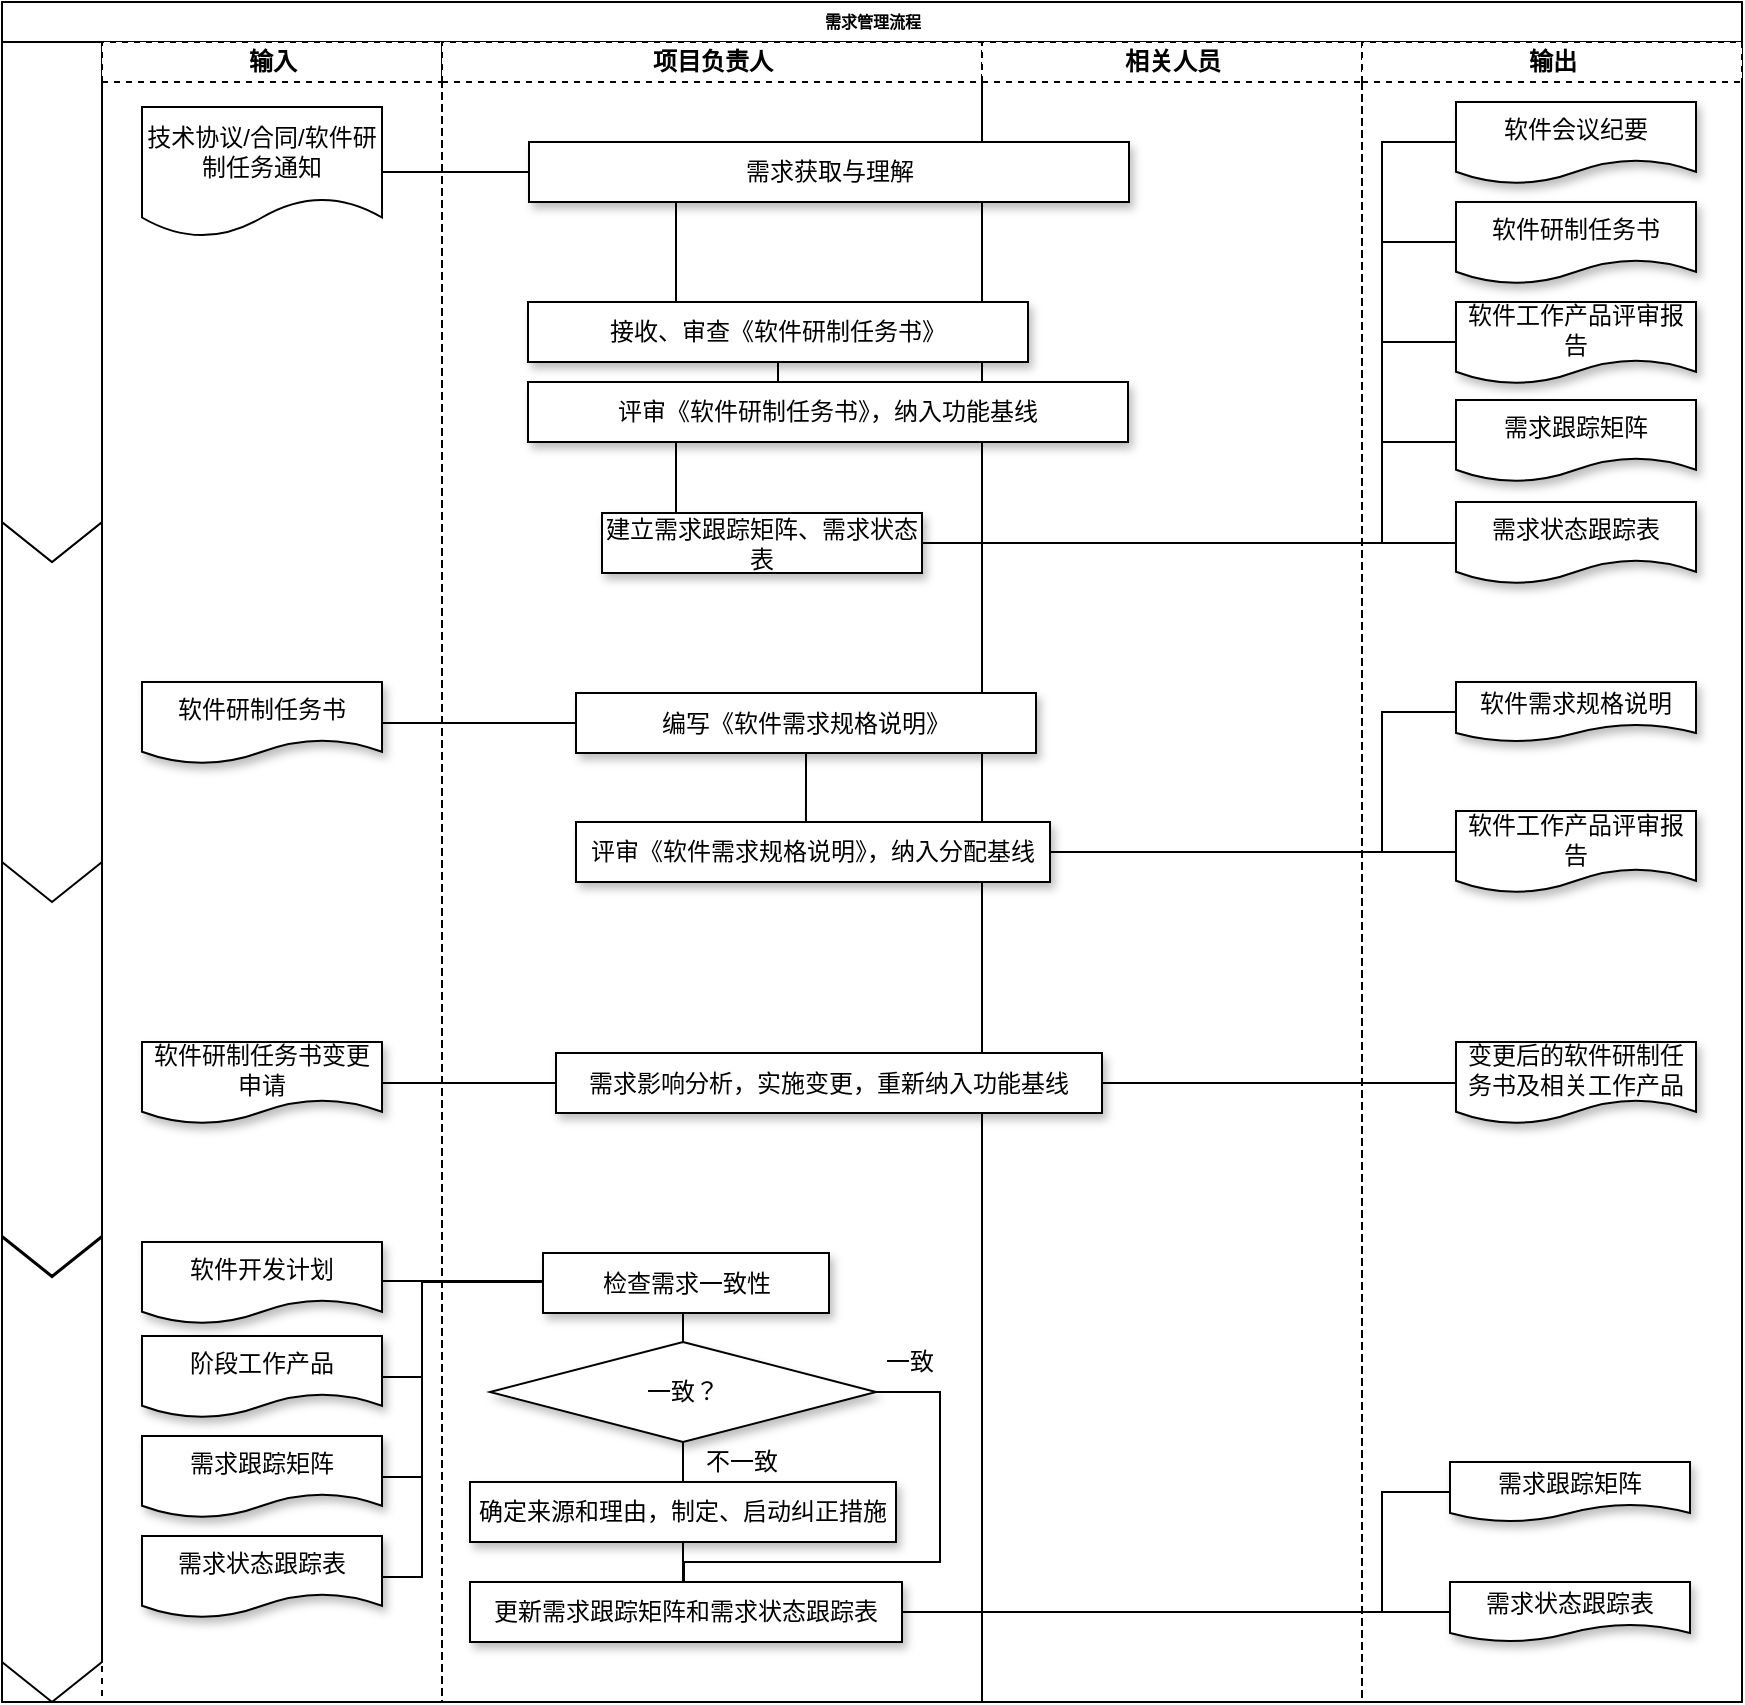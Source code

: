 <mxfile version="14.1.2" type="github">
  <diagram id="BIFD0itbEsLKPEQYxmJw" name="Page-1">
    <mxGraphModel dx="1117" dy="641" grid="1" gridSize="10" guides="1" tooltips="1" connect="1" arrows="1" fold="1" page="1" pageScale="1" pageWidth="827" pageHeight="1169" math="0" shadow="0">
      <root>
        <mxCell id="0" />
        <mxCell id="1" parent="0" />
        <mxCell id="5naSUm5lGmLeOfdFWZ7L-22" value="需求管理流程" style="swimlane;html=1;childLayout=stackLayout;startSize=20;rounded=0;shadow=0;labelBackgroundColor=none;strokeWidth=1;fontFamily=Verdana;fontSize=8;align=center;" parent="1" vertex="1">
          <mxGeometry width="870" height="850" as="geometry">
            <mxRectangle x="20" y="940" width="60" height="20" as="alternateBounds" />
          </mxGeometry>
        </mxCell>
        <mxCell id="1lWDXWaLe5CV8tnP0nUf-1" value="" style="group" vertex="1" connectable="0" parent="5naSUm5lGmLeOfdFWZ7L-22">
          <mxGeometry y="20" width="50" height="830" as="geometry" />
        </mxCell>
        <mxCell id="1lWDXWaLe5CV8tnP0nUf-2" value="" style="shape=step;perimeter=stepPerimeter;whiteSpace=wrap;html=1;fixedSize=1;size=20;direction=south;" vertex="1" parent="1lWDXWaLe5CV8tnP0nUf-1">
          <mxGeometry y="597.59" width="50" height="232.41" as="geometry" />
        </mxCell>
        <mxCell id="1lWDXWaLe5CV8tnP0nUf-3" value="" style="shape=step;perimeter=stepPerimeter;whiteSpace=wrap;html=1;fixedSize=1;size=20;direction=south;" vertex="1" parent="1lWDXWaLe5CV8tnP0nUf-1">
          <mxGeometry y="400" width="50" height="216.87" as="geometry" />
        </mxCell>
        <mxCell id="1lWDXWaLe5CV8tnP0nUf-4" value="" style="shape=step;perimeter=stepPerimeter;whiteSpace=wrap;html=1;fixedSize=1;size=20;direction=south;" vertex="1" parent="1lWDXWaLe5CV8tnP0nUf-1">
          <mxGeometry y="240" width="50" height="190" as="geometry" />
        </mxCell>
        <mxCell id="1lWDXWaLe5CV8tnP0nUf-5" value="" style="shape=offPageConnector;whiteSpace=wrap;html=1;size=0.077;" vertex="1" parent="1lWDXWaLe5CV8tnP0nUf-1">
          <mxGeometry width="50" height="260" as="geometry" />
        </mxCell>
        <mxCell id="5naSUm5lGmLeOfdFWZ7L-23" value="输入" style="swimlane;html=1;startSize=20;dashed=1;" parent="5naSUm5lGmLeOfdFWZ7L-22" vertex="1">
          <mxGeometry x="50" y="20" width="170" height="830" as="geometry" />
        </mxCell>
        <mxCell id="5naSUm5lGmLeOfdFWZ7L-68" value="技术协议/合同/软件研制任务通知" style="shape=document;whiteSpace=wrap;html=1;boundedLbl=1;fontSize=12;" parent="5naSUm5lGmLeOfdFWZ7L-23" vertex="1">
          <mxGeometry x="20" y="32.5" width="120" height="65" as="geometry" />
        </mxCell>
        <mxCell id="5naSUm5lGmLeOfdFWZ7L-151" value="软件研制任务书" style="shape=document;whiteSpace=wrap;html=1;boundedLbl=1;shadow=1;fontSize=12;" parent="5naSUm5lGmLeOfdFWZ7L-23" vertex="1">
          <mxGeometry x="20" y="320" width="120" height="41" as="geometry" />
        </mxCell>
        <mxCell id="5naSUm5lGmLeOfdFWZ7L-157" value="软件研制任务书变更申请" style="shape=document;whiteSpace=wrap;html=1;boundedLbl=1;shadow=1;fontSize=12;" parent="5naSUm5lGmLeOfdFWZ7L-23" vertex="1">
          <mxGeometry x="20" y="500" width="120" height="41" as="geometry" />
        </mxCell>
        <mxCell id="5naSUm5lGmLeOfdFWZ7L-166" value="软件开发计划" style="shape=document;whiteSpace=wrap;html=1;boundedLbl=1;shadow=1;fontSize=12;" parent="5naSUm5lGmLeOfdFWZ7L-23" vertex="1">
          <mxGeometry x="20" y="600" width="120" height="41" as="geometry" />
        </mxCell>
        <mxCell id="5naSUm5lGmLeOfdFWZ7L-167" value="阶段工作产品" style="shape=document;whiteSpace=wrap;html=1;boundedLbl=1;shadow=1;fontSize=12;" parent="5naSUm5lGmLeOfdFWZ7L-23" vertex="1">
          <mxGeometry x="20" y="647" width="120" height="41" as="geometry" />
        </mxCell>
        <mxCell id="5naSUm5lGmLeOfdFWZ7L-168" value="需求跟踪矩阵" style="shape=document;whiteSpace=wrap;html=1;boundedLbl=1;shadow=1;fontSize=12;" parent="5naSUm5lGmLeOfdFWZ7L-23" vertex="1">
          <mxGeometry x="20" y="697" width="120" height="41" as="geometry" />
        </mxCell>
        <mxCell id="5naSUm5lGmLeOfdFWZ7L-169" value="需求状态跟踪表" style="shape=document;whiteSpace=wrap;html=1;boundedLbl=1;shadow=1;fontSize=12;" parent="5naSUm5lGmLeOfdFWZ7L-23" vertex="1">
          <mxGeometry x="20" y="747" width="120" height="41" as="geometry" />
        </mxCell>
        <mxCell id="5naSUm5lGmLeOfdFWZ7L-49" value="项目负责人" style="swimlane;html=1;startSize=20;dashed=1;" parent="5naSUm5lGmLeOfdFWZ7L-22" vertex="1">
          <mxGeometry x="220" y="20" width="270" height="830" as="geometry" />
        </mxCell>
        <mxCell id="5naSUm5lGmLeOfdFWZ7L-172" style="edgeStyle=elbowEdgeStyle;rounded=0;orthogonalLoop=1;jettySize=auto;html=1;entryX=0.5;entryY=0;entryDx=0;entryDy=0;fontSize=12;endArrow=none;endFill=0;" parent="5naSUm5lGmLeOfdFWZ7L-49" source="5naSUm5lGmLeOfdFWZ7L-170" target="5naSUm5lGmLeOfdFWZ7L-171" edge="1">
          <mxGeometry relative="1" as="geometry" />
        </mxCell>
        <mxCell id="5naSUm5lGmLeOfdFWZ7L-170" value="检查需求一致性" style="rounded=0;whiteSpace=wrap;html=1;shadow=1;fontSize=12;" parent="5naSUm5lGmLeOfdFWZ7L-49" vertex="1">
          <mxGeometry x="50.5" y="605.5" width="143" height="30" as="geometry" />
        </mxCell>
        <mxCell id="5naSUm5lGmLeOfdFWZ7L-178" style="edgeStyle=elbowEdgeStyle;rounded=0;orthogonalLoop=1;jettySize=auto;html=1;endArrow=none;endFill=0;fontSize=12;" parent="5naSUm5lGmLeOfdFWZ7L-49" source="5naSUm5lGmLeOfdFWZ7L-171" target="5naSUm5lGmLeOfdFWZ7L-173" edge="1">
          <mxGeometry relative="1" as="geometry" />
        </mxCell>
        <mxCell id="5naSUm5lGmLeOfdFWZ7L-210" style="edgeStyle=orthogonalEdgeStyle;rounded=0;sketch=0;orthogonalLoop=1;jettySize=auto;html=1;entryX=0.5;entryY=0;entryDx=0;entryDy=0;endArrow=none;endFill=0;strokeColor=#000000;exitX=1;exitY=0.5;exitDx=0;exitDy=0;" parent="5naSUm5lGmLeOfdFWZ7L-49" source="5naSUm5lGmLeOfdFWZ7L-171" edge="1">
          <mxGeometry relative="1" as="geometry">
            <mxPoint x="177.4" y="685" as="sourcePoint" />
            <mxPoint x="121" y="770" as="targetPoint" />
            <Array as="points">
              <mxPoint x="249" y="675" />
              <mxPoint x="249" y="760" />
              <mxPoint x="121" y="760" />
            </Array>
          </mxGeometry>
        </mxCell>
        <mxCell id="5naSUm5lGmLeOfdFWZ7L-171" value="一致？" style="rhombus;whiteSpace=wrap;html=1;shadow=1;fontSize=12;" parent="5naSUm5lGmLeOfdFWZ7L-49" vertex="1">
          <mxGeometry x="24" y="650" width="193" height="50" as="geometry" />
        </mxCell>
        <mxCell id="5naSUm5lGmLeOfdFWZ7L-179" style="edgeStyle=elbowEdgeStyle;rounded=0;orthogonalLoop=1;jettySize=auto;html=1;endArrow=none;endFill=0;fontSize=12;" parent="5naSUm5lGmLeOfdFWZ7L-49" source="5naSUm5lGmLeOfdFWZ7L-173" target="5naSUm5lGmLeOfdFWZ7L-174" edge="1">
          <mxGeometry relative="1" as="geometry" />
        </mxCell>
        <mxCell id="5naSUm5lGmLeOfdFWZ7L-173" value="确定来源和理由，制定、启动纠正措施" style="rounded=0;whiteSpace=wrap;html=1;shadow=1;fontSize=12;" parent="5naSUm5lGmLeOfdFWZ7L-49" vertex="1">
          <mxGeometry x="14" y="720" width="213" height="30" as="geometry" />
        </mxCell>
        <mxCell id="5naSUm5lGmLeOfdFWZ7L-174" value="更新需求跟踪矩阵和需求状态跟踪表" style="rounded=0;whiteSpace=wrap;html=1;shadow=1;fontSize=12;" parent="5naSUm5lGmLeOfdFWZ7L-49" vertex="1">
          <mxGeometry x="14" y="770" width="216" height="30" as="geometry" />
        </mxCell>
        <mxCell id="5naSUm5lGmLeOfdFWZ7L-211" value="一致" style="text;html=1;strokeColor=none;fillColor=none;align=center;verticalAlign=middle;whiteSpace=wrap;rounded=0;dashed=1;sketch=0;" parent="5naSUm5lGmLeOfdFWZ7L-49" vertex="1">
          <mxGeometry x="214" y="650" width="40" height="20" as="geometry" />
        </mxCell>
        <mxCell id="5naSUm5lGmLeOfdFWZ7L-212" value="不一致" style="text;html=1;strokeColor=none;fillColor=none;align=center;verticalAlign=middle;whiteSpace=wrap;rounded=0;dashed=1;sketch=0;" parent="5naSUm5lGmLeOfdFWZ7L-49" vertex="1">
          <mxGeometry x="130" y="700" width="40" height="20" as="geometry" />
        </mxCell>
        <mxCell id="5naSUm5lGmLeOfdFWZ7L-58" value="相关人员" style="swimlane;html=1;startSize=20;dashed=1;" parent="5naSUm5lGmLeOfdFWZ7L-22" vertex="1">
          <mxGeometry x="490" y="20" width="190" height="830" as="geometry" />
        </mxCell>
        <mxCell id="5naSUm5lGmLeOfdFWZ7L-65" value="输出" style="swimlane;html=1;startSize=20;dashed=1;" parent="5naSUm5lGmLeOfdFWZ7L-22" vertex="1">
          <mxGeometry x="680" y="20" width="190" height="830" as="geometry" />
        </mxCell>
        <mxCell id="5naSUm5lGmLeOfdFWZ7L-136" value="需求状态跟踪表" style="shape=document;whiteSpace=wrap;html=1;boundedLbl=1;shadow=1;fontSize=12;" parent="5naSUm5lGmLeOfdFWZ7L-65" vertex="1">
          <mxGeometry x="47" y="230" width="120" height="41" as="geometry" />
        </mxCell>
        <mxCell id="5naSUm5lGmLeOfdFWZ7L-147" value="软件工作产品评审报告" style="shape=document;whiteSpace=wrap;html=1;boundedLbl=1;shadow=1;fontSize=12;" parent="5naSUm5lGmLeOfdFWZ7L-65" vertex="1">
          <mxGeometry x="47" y="130" width="120" height="41" as="geometry" />
        </mxCell>
        <mxCell id="5naSUm5lGmLeOfdFWZ7L-148" value="软件会议纪要" style="shape=document;whiteSpace=wrap;html=1;boundedLbl=1;shadow=1;fontSize=12;" parent="5naSUm5lGmLeOfdFWZ7L-65" vertex="1">
          <mxGeometry x="47" y="30" width="120" height="41" as="geometry" />
        </mxCell>
        <mxCell id="5naSUm5lGmLeOfdFWZ7L-149" value="软件研制任务书" style="shape=document;whiteSpace=wrap;html=1;boundedLbl=1;shadow=1;fontSize=12;" parent="5naSUm5lGmLeOfdFWZ7L-65" vertex="1">
          <mxGeometry x="47" y="80" width="120" height="41" as="geometry" />
        </mxCell>
        <mxCell id="5naSUm5lGmLeOfdFWZ7L-154" value="软件需求规格说明" style="shape=document;whiteSpace=wrap;html=1;boundedLbl=1;shadow=1;fontSize=12;" parent="5naSUm5lGmLeOfdFWZ7L-65" vertex="1">
          <mxGeometry x="47" y="320" width="120" height="30" as="geometry" />
        </mxCell>
        <mxCell id="5naSUm5lGmLeOfdFWZ7L-165" value="变更后的软件研制任务书及相关工作产品" style="shape=document;whiteSpace=wrap;html=1;boundedLbl=1;shadow=1;fontSize=12;" parent="5naSUm5lGmLeOfdFWZ7L-65" vertex="1">
          <mxGeometry x="47" y="500" width="120" height="41" as="geometry" />
        </mxCell>
        <mxCell id="5naSUm5lGmLeOfdFWZ7L-187" value="需求跟踪矩阵" style="shape=document;whiteSpace=wrap;html=1;boundedLbl=1;shadow=1;fontSize=12;" parent="5naSUm5lGmLeOfdFWZ7L-65" vertex="1">
          <mxGeometry x="44" y="710" width="120" height="30" as="geometry" />
        </mxCell>
        <mxCell id="5naSUm5lGmLeOfdFWZ7L-190" value="需求状态跟踪表" style="shape=document;whiteSpace=wrap;html=1;boundedLbl=1;shadow=1;fontSize=12;" parent="5naSUm5lGmLeOfdFWZ7L-65" vertex="1">
          <mxGeometry x="44" y="770" width="120" height="30" as="geometry" />
        </mxCell>
        <mxCell id="5naSUm5lGmLeOfdFWZ7L-196" value="软件工作产品评审报告" style="shape=document;whiteSpace=wrap;html=1;boundedLbl=1;shadow=1;fontSize=12;" parent="5naSUm5lGmLeOfdFWZ7L-65" vertex="1">
          <mxGeometry x="47" y="384.5" width="120" height="41" as="geometry" />
        </mxCell>
        <mxCell id="5naSUm5lGmLeOfdFWZ7L-183" style="edgeStyle=orthogonalEdgeStyle;rounded=0;sketch=0;orthogonalLoop=1;jettySize=auto;html=1;endArrow=none;endFill=0;" parent="5naSUm5lGmLeOfdFWZ7L-22" source="5naSUm5lGmLeOfdFWZ7L-167" target="5naSUm5lGmLeOfdFWZ7L-170" edge="1">
          <mxGeometry relative="1" as="geometry">
            <Array as="points">
              <mxPoint x="210" y="688" />
              <mxPoint x="210" y="640" />
            </Array>
          </mxGeometry>
        </mxCell>
        <mxCell id="5naSUm5lGmLeOfdFWZ7L-185" style="edgeStyle=orthogonalEdgeStyle;rounded=0;sketch=0;orthogonalLoop=1;jettySize=auto;html=1;endArrow=none;endFill=0;" parent="5naSUm5lGmLeOfdFWZ7L-22" source="5naSUm5lGmLeOfdFWZ7L-168" target="5naSUm5lGmLeOfdFWZ7L-170" edge="1">
          <mxGeometry relative="1" as="geometry">
            <Array as="points">
              <mxPoint x="210" y="738" />
              <mxPoint x="210" y="640" />
            </Array>
          </mxGeometry>
        </mxCell>
        <mxCell id="5naSUm5lGmLeOfdFWZ7L-186" style="edgeStyle=orthogonalEdgeStyle;rounded=0;sketch=0;orthogonalLoop=1;jettySize=auto;html=1;endArrow=none;endFill=0;" parent="5naSUm5lGmLeOfdFWZ7L-22" source="5naSUm5lGmLeOfdFWZ7L-169" target="5naSUm5lGmLeOfdFWZ7L-170" edge="1">
          <mxGeometry relative="1" as="geometry">
            <Array as="points">
              <mxPoint x="210" y="788" />
              <mxPoint x="210" y="640" />
            </Array>
          </mxGeometry>
        </mxCell>
        <mxCell id="5naSUm5lGmLeOfdFWZ7L-192" style="edgeStyle=orthogonalEdgeStyle;rounded=0;sketch=0;orthogonalLoop=1;jettySize=auto;html=1;endArrow=none;endFill=0;strokeColor=#000000;" parent="5naSUm5lGmLeOfdFWZ7L-22" source="5naSUm5lGmLeOfdFWZ7L-174" target="5naSUm5lGmLeOfdFWZ7L-190" edge="1">
          <mxGeometry relative="1" as="geometry" />
        </mxCell>
        <mxCell id="5naSUm5lGmLeOfdFWZ7L-193" style="edgeStyle=orthogonalEdgeStyle;rounded=0;sketch=0;orthogonalLoop=1;jettySize=auto;html=1;endArrow=none;endFill=0;strokeColor=#000000;" parent="5naSUm5lGmLeOfdFWZ7L-22" source="5naSUm5lGmLeOfdFWZ7L-174" target="5naSUm5lGmLeOfdFWZ7L-187" edge="1">
          <mxGeometry relative="1" as="geometry">
            <Array as="points">
              <mxPoint x="690" y="805" />
              <mxPoint x="690" y="745" />
            </Array>
          </mxGeometry>
        </mxCell>
        <mxCell id="1lWDXWaLe5CV8tnP0nUf-7" style="edgeStyle=orthogonalEdgeStyle;rounded=0;orthogonalLoop=1;jettySize=auto;html=1;endArrow=none;endFill=0;" edge="1" parent="5naSUm5lGmLeOfdFWZ7L-22">
          <mxGeometry relative="1" as="geometry">
            <mxPoint x="190" y="639.5" as="sourcePoint" />
            <mxPoint x="270.5" y="639.5" as="targetPoint" />
          </mxGeometry>
        </mxCell>
        <mxCell id="5naSUm5lGmLeOfdFWZ7L-201" style="edgeStyle=orthogonalEdgeStyle;rounded=0;sketch=0;orthogonalLoop=1;jettySize=auto;html=1;endArrow=none;endFill=0;strokeColor=#000000;" parent="1" source="5naSUm5lGmLeOfdFWZ7L-69" target="5naSUm5lGmLeOfdFWZ7L-134" edge="1">
          <mxGeometry relative="1" as="geometry">
            <Array as="points">
              <mxPoint x="337" y="120" />
              <mxPoint x="337" y="120" />
            </Array>
          </mxGeometry>
        </mxCell>
        <mxCell id="5naSUm5lGmLeOfdFWZ7L-69" value="需求获取与理解" style="rounded=0;whiteSpace=wrap;html=1;shadow=1;fontSize=12;" parent="1" vertex="1">
          <mxGeometry x="263.5" y="70" width="300" height="30" as="geometry" />
        </mxCell>
        <mxCell id="5naSUm5lGmLeOfdFWZ7L-73" style="edgeStyle=orthogonalEdgeStyle;rounded=0;orthogonalLoop=1;jettySize=auto;html=1;fontSize=12;endArrow=none;endFill=0;" parent="1" source="5naSUm5lGmLeOfdFWZ7L-68" target="5naSUm5lGmLeOfdFWZ7L-69" edge="1">
          <mxGeometry relative="1" as="geometry" />
        </mxCell>
        <mxCell id="5naSUm5lGmLeOfdFWZ7L-205" style="edgeStyle=orthogonalEdgeStyle;rounded=0;sketch=0;orthogonalLoop=1;jettySize=auto;html=1;endArrow=none;endFill=0;strokeColor=#000000;" parent="1" source="5naSUm5lGmLeOfdFWZ7L-127" target="5naSUm5lGmLeOfdFWZ7L-136" edge="1">
          <mxGeometry relative="1" as="geometry" />
        </mxCell>
        <mxCell id="5naSUm5lGmLeOfdFWZ7L-206" style="edgeStyle=orthogonalEdgeStyle;rounded=0;sketch=0;orthogonalLoop=1;jettySize=auto;html=1;endArrow=none;endFill=0;strokeColor=#000000;" parent="1" source="5naSUm5lGmLeOfdFWZ7L-127" target="5naSUm5lGmLeOfdFWZ7L-146" edge="1">
          <mxGeometry relative="1" as="geometry">
            <Array as="points">
              <mxPoint x="690" y="270" />
              <mxPoint x="690" y="220" />
            </Array>
          </mxGeometry>
        </mxCell>
        <mxCell id="5naSUm5lGmLeOfdFWZ7L-207" style="edgeStyle=orthogonalEdgeStyle;rounded=0;sketch=0;orthogonalLoop=1;jettySize=auto;html=1;endArrow=none;endFill=0;strokeColor=#000000;" parent="1" source="5naSUm5lGmLeOfdFWZ7L-127" target="5naSUm5lGmLeOfdFWZ7L-147" edge="1">
          <mxGeometry relative="1" as="geometry">
            <Array as="points">
              <mxPoint x="690" y="270" />
              <mxPoint x="690" y="170" />
            </Array>
          </mxGeometry>
        </mxCell>
        <mxCell id="5naSUm5lGmLeOfdFWZ7L-208" style="edgeStyle=orthogonalEdgeStyle;rounded=0;sketch=0;orthogonalLoop=1;jettySize=auto;html=1;endArrow=none;endFill=0;strokeColor=#000000;" parent="1" source="5naSUm5lGmLeOfdFWZ7L-127" target="5naSUm5lGmLeOfdFWZ7L-149" edge="1">
          <mxGeometry relative="1" as="geometry">
            <Array as="points">
              <mxPoint x="690" y="270" />
              <mxPoint x="690" y="120" />
            </Array>
          </mxGeometry>
        </mxCell>
        <mxCell id="5naSUm5lGmLeOfdFWZ7L-209" style="edgeStyle=orthogonalEdgeStyle;rounded=0;sketch=0;orthogonalLoop=1;jettySize=auto;html=1;endArrow=none;endFill=0;strokeColor=#000000;" parent="1" source="5naSUm5lGmLeOfdFWZ7L-127" target="5naSUm5lGmLeOfdFWZ7L-148" edge="1">
          <mxGeometry relative="1" as="geometry">
            <Array as="points">
              <mxPoint x="690" y="270" />
              <mxPoint x="690" y="70" />
            </Array>
          </mxGeometry>
        </mxCell>
        <mxCell id="5naSUm5lGmLeOfdFWZ7L-127" value="建立需求跟踪矩阵、需求状态表" style="rounded=0;whiteSpace=wrap;html=1;shadow=1;fontSize=12;" parent="1" vertex="1">
          <mxGeometry x="300" y="255.5" width="160" height="30" as="geometry" />
        </mxCell>
        <mxCell id="5naSUm5lGmLeOfdFWZ7L-146" value="需求跟踪矩阵" style="shape=document;whiteSpace=wrap;html=1;boundedLbl=1;shadow=1;fontSize=12;" parent="1" vertex="1">
          <mxGeometry x="727" y="199" width="120" height="41" as="geometry" />
        </mxCell>
        <mxCell id="5naSUm5lGmLeOfdFWZ7L-203" style="edgeStyle=orthogonalEdgeStyle;rounded=0;sketch=0;orthogonalLoop=1;jettySize=auto;html=1;endArrow=none;endFill=0;strokeColor=#000000;" parent="1" source="5naSUm5lGmLeOfdFWZ7L-135" target="5naSUm5lGmLeOfdFWZ7L-127" edge="1">
          <mxGeometry relative="1" as="geometry">
            <Array as="points">
              <mxPoint x="337" y="250" />
              <mxPoint x="337" y="250" />
            </Array>
          </mxGeometry>
        </mxCell>
        <mxCell id="5naSUm5lGmLeOfdFWZ7L-135" value="评审《软件研制任务书》，纳入功能基线" style="rounded=0;whiteSpace=wrap;html=1;shadow=1;fontSize=12;" parent="1" vertex="1">
          <mxGeometry x="263" y="190" width="300" height="30" as="geometry" />
        </mxCell>
        <mxCell id="5naSUm5lGmLeOfdFWZ7L-202" style="edgeStyle=orthogonalEdgeStyle;rounded=0;sketch=0;orthogonalLoop=1;jettySize=auto;html=1;endArrow=none;endFill=0;strokeColor=#000000;" parent="1" source="5naSUm5lGmLeOfdFWZ7L-134" target="5naSUm5lGmLeOfdFWZ7L-135" edge="1">
          <mxGeometry relative="1" as="geometry">
            <Array as="points">
              <mxPoint x="337" y="180" />
              <mxPoint x="337" y="180" />
            </Array>
          </mxGeometry>
        </mxCell>
        <mxCell id="5naSUm5lGmLeOfdFWZ7L-134" value="接收、审查《软件研制任务书》" style="rounded=0;whiteSpace=wrap;html=1;shadow=1;fontSize=12;" parent="1" vertex="1">
          <mxGeometry x="263" y="150" width="250" height="30" as="geometry" />
        </mxCell>
        <mxCell id="5naSUm5lGmLeOfdFWZ7L-180" style="edgeStyle=orthogonalEdgeStyle;curved=0;rounded=1;sketch=0;orthogonalLoop=1;jettySize=auto;html=1;entryX=0.485;entryY=0.333;entryDx=0;entryDy=0;entryPerimeter=0;" parent="1" source="5naSUm5lGmLeOfdFWZ7L-152" target="5naSUm5lGmLeOfdFWZ7L-153" edge="1">
          <mxGeometry relative="1" as="geometry">
            <Array as="points">
              <mxPoint x="402" y="400" />
              <mxPoint x="402" y="400" />
            </Array>
          </mxGeometry>
        </mxCell>
        <mxCell id="5naSUm5lGmLeOfdFWZ7L-152" value="编写《软件需求规格说明》" style="rounded=0;whiteSpace=wrap;html=1;shadow=1;fontSize=12;" parent="1" vertex="1">
          <mxGeometry x="287" y="345.5" width="230" height="30" as="geometry" />
        </mxCell>
        <mxCell id="5naSUm5lGmLeOfdFWZ7L-156" style="edgeStyle=elbowEdgeStyle;rounded=0;orthogonalLoop=1;jettySize=auto;html=1;fontSize=12;endArrow=none;endFill=0;" parent="1" source="5naSUm5lGmLeOfdFWZ7L-151" target="5naSUm5lGmLeOfdFWZ7L-152" edge="1">
          <mxGeometry relative="1" as="geometry" />
        </mxCell>
        <mxCell id="5naSUm5lGmLeOfdFWZ7L-198" style="edgeStyle=orthogonalEdgeStyle;rounded=0;sketch=0;orthogonalLoop=1;jettySize=auto;html=1;endArrow=none;endFill=0;strokeColor=#000000;" parent="1" source="5naSUm5lGmLeOfdFWZ7L-153" target="5naSUm5lGmLeOfdFWZ7L-196" edge="1">
          <mxGeometry relative="1" as="geometry" />
        </mxCell>
        <mxCell id="5naSUm5lGmLeOfdFWZ7L-200" style="edgeStyle=orthogonalEdgeStyle;rounded=0;sketch=0;orthogonalLoop=1;jettySize=auto;html=1;endArrow=none;endFill=0;strokeColor=#000000;" parent="1" source="5naSUm5lGmLeOfdFWZ7L-153" target="5naSUm5lGmLeOfdFWZ7L-154" edge="1">
          <mxGeometry relative="1" as="geometry">
            <Array as="points">
              <mxPoint x="690" y="425" />
              <mxPoint x="690" y="355" />
            </Array>
          </mxGeometry>
        </mxCell>
        <mxCell id="5naSUm5lGmLeOfdFWZ7L-153" value="评审《软件需求规格说明》，纳入分配基线" style="rounded=0;whiteSpace=wrap;html=1;shadow=1;fontSize=12;" parent="1" vertex="1">
          <mxGeometry x="287" y="410" width="237" height="30" as="geometry" />
        </mxCell>
        <mxCell id="5naSUm5lGmLeOfdFWZ7L-195" style="edgeStyle=orthogonalEdgeStyle;rounded=0;sketch=0;orthogonalLoop=1;jettySize=auto;html=1;entryX=0;entryY=0.5;entryDx=0;entryDy=0;endArrow=none;endFill=0;strokeColor=#000000;" parent="1" source="5naSUm5lGmLeOfdFWZ7L-161" target="5naSUm5lGmLeOfdFWZ7L-165" edge="1">
          <mxGeometry relative="1" as="geometry" />
        </mxCell>
        <mxCell id="5naSUm5lGmLeOfdFWZ7L-161" value="需求影响分析，实施变更，重新纳入功能基线" style="rounded=0;whiteSpace=wrap;html=1;shadow=1;fontSize=12;" parent="1" vertex="1">
          <mxGeometry x="277" y="525.5" width="273" height="30" as="geometry" />
        </mxCell>
        <mxCell id="5naSUm5lGmLeOfdFWZ7L-194" style="edgeStyle=orthogonalEdgeStyle;rounded=0;sketch=0;orthogonalLoop=1;jettySize=auto;html=1;endArrow=none;endFill=0;strokeColor=#000000;" parent="1" source="5naSUm5lGmLeOfdFWZ7L-157" target="5naSUm5lGmLeOfdFWZ7L-161" edge="1">
          <mxGeometry relative="1" as="geometry" />
        </mxCell>
      </root>
    </mxGraphModel>
  </diagram>
</mxfile>
